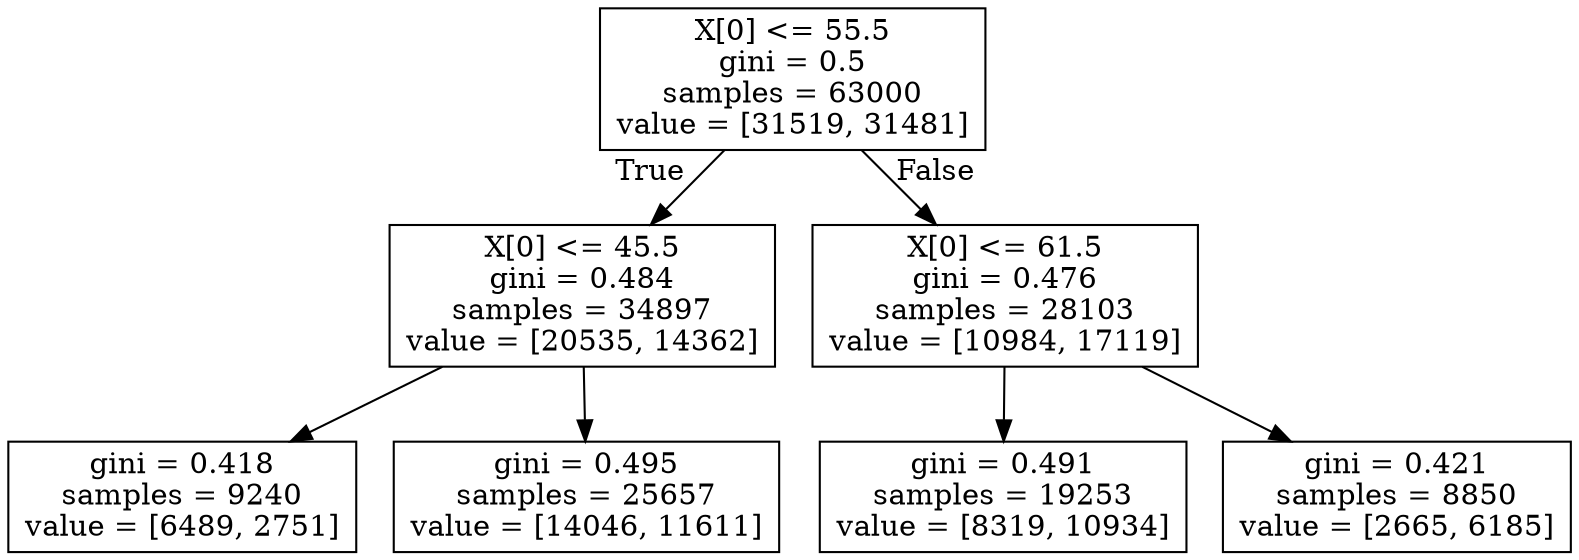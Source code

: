 digraph Tree {
node [shape=box] ;
0 [label="X[0] <= 55.5\ngini = 0.5\nsamples = 63000\nvalue = [31519, 31481]"] ;
1 [label="X[0] <= 45.5\ngini = 0.484\nsamples = 34897\nvalue = [20535, 14362]"] ;
0 -> 1 [labeldistance=2.5, labelangle=45, headlabel="True"] ;
2 [label="gini = 0.418\nsamples = 9240\nvalue = [6489, 2751]"] ;
1 -> 2 ;
3 [label="gini = 0.495\nsamples = 25657\nvalue = [14046, 11611]"] ;
1 -> 3 ;
4 [label="X[0] <= 61.5\ngini = 0.476\nsamples = 28103\nvalue = [10984, 17119]"] ;
0 -> 4 [labeldistance=2.5, labelangle=-45, headlabel="False"] ;
5 [label="gini = 0.491\nsamples = 19253\nvalue = [8319, 10934]"] ;
4 -> 5 ;
6 [label="gini = 0.421\nsamples = 8850\nvalue = [2665, 6185]"] ;
4 -> 6 ;
}